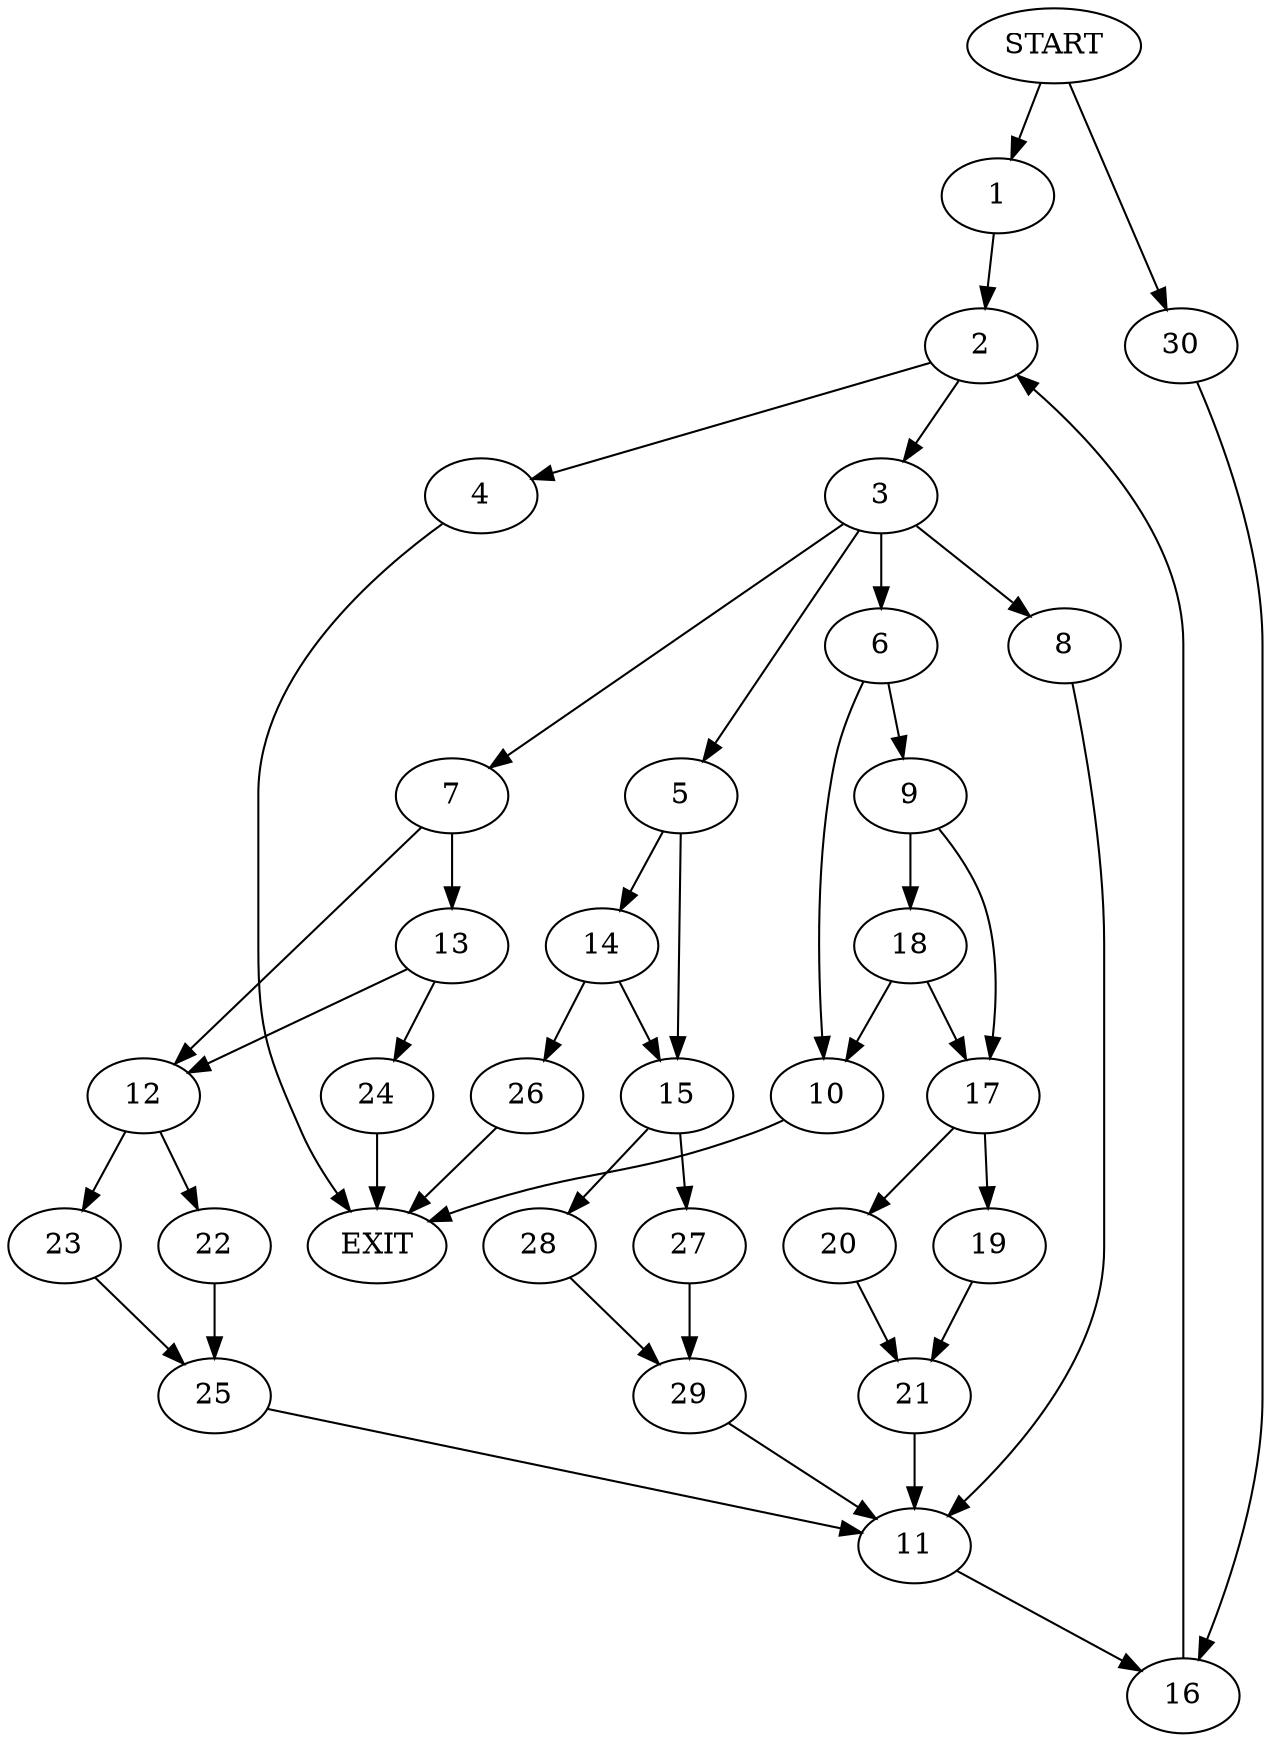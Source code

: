 digraph {
0 [label="START"]
31 [label="EXIT"]
0 -> 1
1 -> 2
2 -> 3
2 -> 4
4 -> 31
3 -> 5
3 -> 6
3 -> 7
3 -> 8
6 -> 9
6 -> 10
8 -> 11
7 -> 12
7 -> 13
5 -> 14
5 -> 15
11 -> 16
10 -> 31
9 -> 17
9 -> 18
18 -> 17
18 -> 10
17 -> 19
17 -> 20
20 -> 21
19 -> 21
21 -> 11
12 -> 22
12 -> 23
13 -> 12
13 -> 24
24 -> 31
22 -> 25
23 -> 25
25 -> 11
14 -> 15
14 -> 26
15 -> 27
15 -> 28
26 -> 31
28 -> 29
27 -> 29
29 -> 11
16 -> 2
0 -> 30
30 -> 16
}
